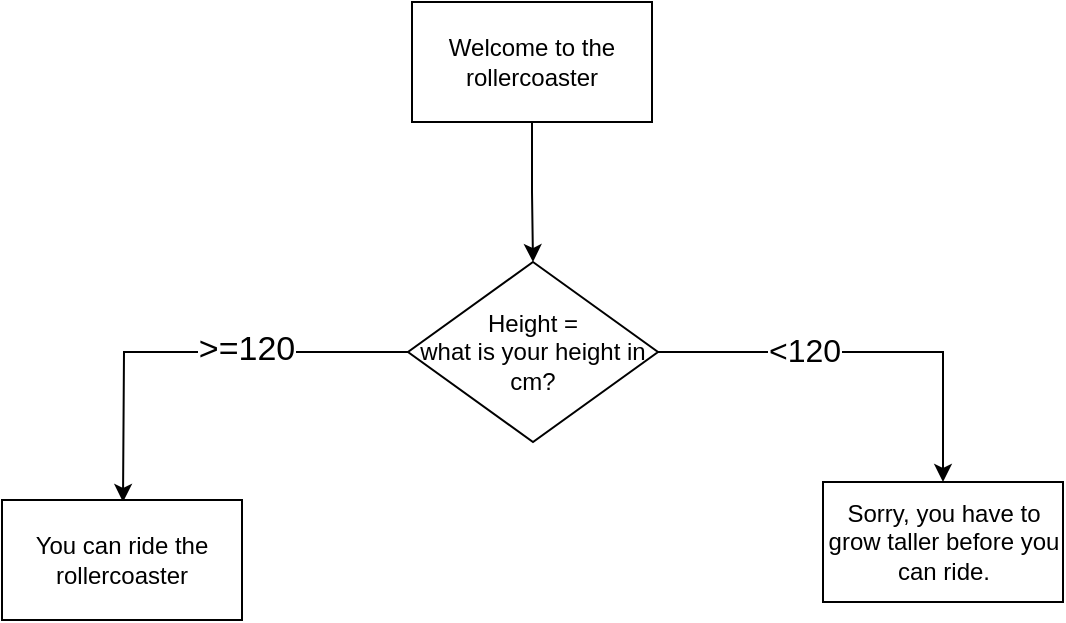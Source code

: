 <mxfile version="26.2.14">
  <diagram name="Page-1" id="PpQoAjUUnzEoEYGxpqHz">
    <mxGraphModel dx="786" dy="420" grid="0" gridSize="10" guides="1" tooltips="1" connect="1" arrows="1" fold="1" page="1" pageScale="1" pageWidth="850" pageHeight="1100" background="none" math="0" shadow="0">
      <root>
        <mxCell id="0" />
        <mxCell id="1" parent="0" />
        <mxCell id="WMWsrnXyyZjLhGzbmKrh-3" value="" style="edgeStyle=orthogonalEdgeStyle;rounded=0;orthogonalLoop=1;jettySize=auto;html=1;" edge="1" parent="1" source="WMWsrnXyyZjLhGzbmKrh-1" target="WMWsrnXyyZjLhGzbmKrh-2">
          <mxGeometry relative="1" as="geometry" />
        </mxCell>
        <mxCell id="WMWsrnXyyZjLhGzbmKrh-1" value="Welcome to the rollercoaster" style="rounded=0;whiteSpace=wrap;html=1;" vertex="1" parent="1">
          <mxGeometry x="365" y="90" width="120" height="60" as="geometry" />
        </mxCell>
        <mxCell id="WMWsrnXyyZjLhGzbmKrh-5" value="" style="edgeStyle=orthogonalEdgeStyle;rounded=0;orthogonalLoop=1;jettySize=auto;html=1;" edge="1" parent="1" source="WMWsrnXyyZjLhGzbmKrh-2">
          <mxGeometry relative="1" as="geometry">
            <mxPoint x="220.5" y="340" as="targetPoint" />
          </mxGeometry>
        </mxCell>
        <mxCell id="WMWsrnXyyZjLhGzbmKrh-13" value="&amp;gt;=120" style="edgeLabel;html=1;align=center;verticalAlign=middle;resizable=0;points=[];fontSize=17;" vertex="1" connectable="0" parent="WMWsrnXyyZjLhGzbmKrh-5">
          <mxGeometry x="-0.255" y="4" relative="1" as="geometry">
            <mxPoint y="-5" as="offset" />
          </mxGeometry>
        </mxCell>
        <mxCell id="WMWsrnXyyZjLhGzbmKrh-7" value="" style="edgeStyle=orthogonalEdgeStyle;rounded=0;orthogonalLoop=1;jettySize=auto;html=1;" edge="1" parent="1" source="WMWsrnXyyZjLhGzbmKrh-2" target="WMWsrnXyyZjLhGzbmKrh-6">
          <mxGeometry relative="1" as="geometry" />
        </mxCell>
        <mxCell id="WMWsrnXyyZjLhGzbmKrh-14" value="&amp;lt;120" style="edgeLabel;html=1;align=center;verticalAlign=middle;resizable=0;points=[];fontSize=16;" vertex="1" connectable="0" parent="WMWsrnXyyZjLhGzbmKrh-7">
          <mxGeometry x="-0.296" y="1" relative="1" as="geometry">
            <mxPoint as="offset" />
          </mxGeometry>
        </mxCell>
        <mxCell id="WMWsrnXyyZjLhGzbmKrh-2" value="Height =&lt;div align=&quot;center&quot;&gt;&lt;font&gt;what is your height in cm?&lt;/font&gt;&lt;/div&gt;" style="rhombus;whiteSpace=wrap;html=1;rounded=0;align=center;" vertex="1" parent="1">
          <mxGeometry x="363" y="220" width="125" height="90" as="geometry" />
        </mxCell>
        <mxCell id="WMWsrnXyyZjLhGzbmKrh-6" value="&lt;div&gt;Sorry, you have to grow taller before you can ride.&lt;/div&gt;" style="rounded=0;whiteSpace=wrap;html=1;" vertex="1" parent="1">
          <mxGeometry x="570.5" y="330" width="120" height="60" as="geometry" />
        </mxCell>
        <mxCell id="WMWsrnXyyZjLhGzbmKrh-9" value="You can ride the rollercoaster" style="whiteSpace=wrap;html=1;rounded=0;" vertex="1" parent="1">
          <mxGeometry x="160" y="339" width="120" height="60" as="geometry" />
        </mxCell>
      </root>
    </mxGraphModel>
  </diagram>
</mxfile>
